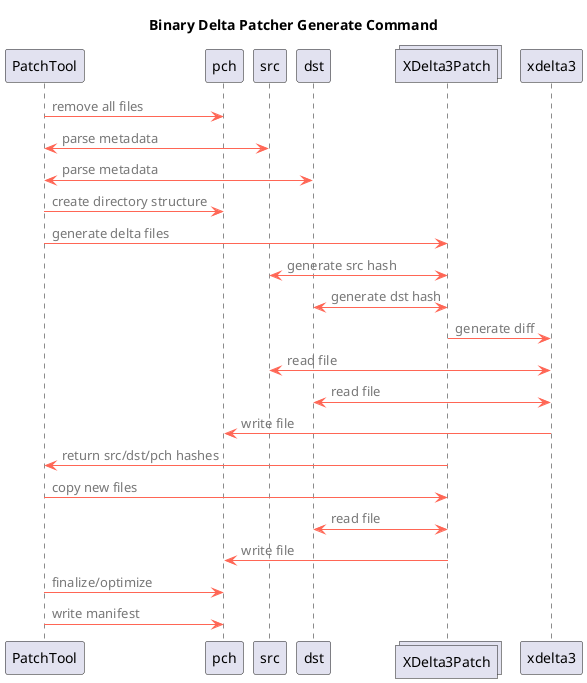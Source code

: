 @startuml generate-sequence

skinparam interface {
  backgroundColor white
  borderColor orange
}

skinparam component {
  FontSize 13
  FontName Courier
  BorderColor black
  BackgroundColor gold
  ArrowFontName Impact
  ArrowColor #FF6655
  ArrowFontColor #777777
}

title Binary Delta Patcher Generate Command

' initialize
PatchTool -> pch : remove all files
PatchTool <-> src : parse metadata
PatchTool <-> dst : parse metadata
PatchTool -> pch : create directory structure

' multiple workers
collections XDelta3Patch as XDelta3Patch

' generate delta files
PatchTool -> XDelta3Patch : generate delta files
XDelta3Patch <-> src : generate src hash
XDelta3Patch <-> dst : generate dst hash
XDelta3Patch -> xdelta3 : generate diff
xdelta3 <-> src : read file
xdelta3 <-> dst : read file
xdelta3 -> pch : write file
XDelta3Patch -> PatchTool : return src/dst/pch hashes

' copy new files
PatchTool -> XDelta3Patch : copy new files
XDelta3Patch <-> dst : read file
XDelta3Patch -> pch : write file

' finalize
PatchTool -> pch : finalize/optimize
PatchTool -> pch : write manifest

@enduml
